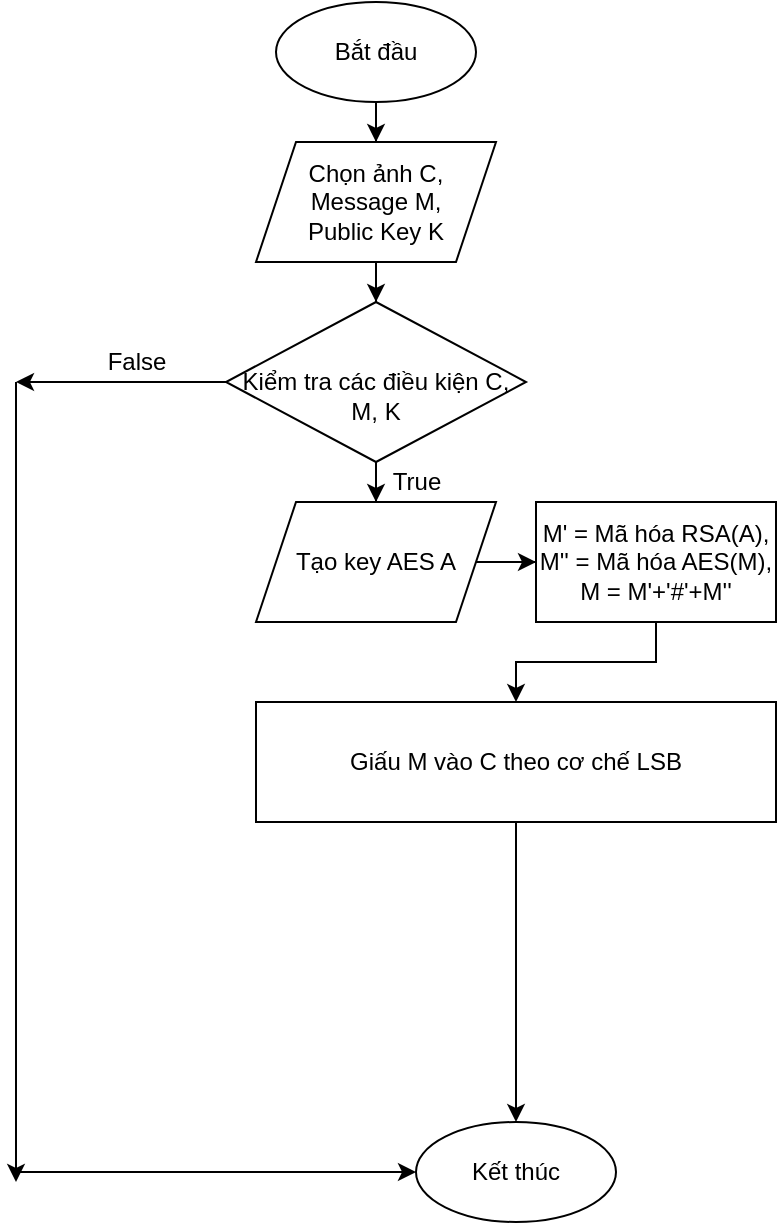 <mxfile version="14.0.1" type="github">
  <diagram id="znqmKikm2OQu4AAyznZ4" name="Page-1">
    <mxGraphModel dx="1422" dy="794" grid="1" gridSize="10" guides="1" tooltips="1" connect="1" arrows="1" fold="1" page="1" pageScale="1" pageWidth="1654" pageHeight="2336" math="0" shadow="0">
      <root>
        <mxCell id="0" />
        <mxCell id="1" parent="0" />
        <mxCell id="rsEwW4tAbGOP4yWRJ9ht-3" style="edgeStyle=orthogonalEdgeStyle;rounded=0;orthogonalLoop=1;jettySize=auto;html=1;entryX=0.5;entryY=0;entryDx=0;entryDy=0;" edge="1" parent="1" source="rsEwW4tAbGOP4yWRJ9ht-1" target="rsEwW4tAbGOP4yWRJ9ht-2">
          <mxGeometry relative="1" as="geometry" />
        </mxCell>
        <mxCell id="rsEwW4tAbGOP4yWRJ9ht-1" value="Bắt đầu" style="ellipse;whiteSpace=wrap;html=1;" vertex="1" parent="1">
          <mxGeometry x="340" y="50" width="100" height="50" as="geometry" />
        </mxCell>
        <mxCell id="rsEwW4tAbGOP4yWRJ9ht-5" style="edgeStyle=orthogonalEdgeStyle;rounded=0;orthogonalLoop=1;jettySize=auto;html=1;entryX=0.5;entryY=0;entryDx=0;entryDy=0;" edge="1" parent="1" source="rsEwW4tAbGOP4yWRJ9ht-2" target="rsEwW4tAbGOP4yWRJ9ht-4">
          <mxGeometry relative="1" as="geometry" />
        </mxCell>
        <mxCell id="rsEwW4tAbGOP4yWRJ9ht-2" value="Chọn ảnh C,&lt;br&gt;Message M,&lt;br&gt;Public Key K" style="shape=parallelogram;perimeter=parallelogramPerimeter;whiteSpace=wrap;html=1;fixedSize=1;" vertex="1" parent="1">
          <mxGeometry x="330" y="120" width="120" height="60" as="geometry" />
        </mxCell>
        <mxCell id="rsEwW4tAbGOP4yWRJ9ht-7" style="edgeStyle=orthogonalEdgeStyle;rounded=0;orthogonalLoop=1;jettySize=auto;html=1;" edge="1" parent="1" source="rsEwW4tAbGOP4yWRJ9ht-4">
          <mxGeometry relative="1" as="geometry">
            <mxPoint x="210" y="240" as="targetPoint" />
          </mxGeometry>
        </mxCell>
        <mxCell id="rsEwW4tAbGOP4yWRJ9ht-12" style="edgeStyle=orthogonalEdgeStyle;rounded=0;orthogonalLoop=1;jettySize=auto;html=1;entryX=0.5;entryY=0;entryDx=0;entryDy=0;" edge="1" parent="1" source="rsEwW4tAbGOP4yWRJ9ht-4" target="rsEwW4tAbGOP4yWRJ9ht-11">
          <mxGeometry relative="1" as="geometry" />
        </mxCell>
        <mxCell id="rsEwW4tAbGOP4yWRJ9ht-4" value="&lt;br&gt;Kiểm tra các điều kiện C, M, K" style="rhombus;whiteSpace=wrap;html=1;" vertex="1" parent="1">
          <mxGeometry x="315" y="200" width="150" height="80" as="geometry" />
        </mxCell>
        <mxCell id="rsEwW4tAbGOP4yWRJ9ht-6" value="Kết thúc&lt;br&gt;" style="ellipse;whiteSpace=wrap;html=1;" vertex="1" parent="1">
          <mxGeometry x="410" y="610" width="100" height="50" as="geometry" />
        </mxCell>
        <mxCell id="rsEwW4tAbGOP4yWRJ9ht-8" value="" style="endArrow=classic;html=1;" edge="1" parent="1">
          <mxGeometry width="50" height="50" relative="1" as="geometry">
            <mxPoint x="210" y="240" as="sourcePoint" />
            <mxPoint x="210" y="640" as="targetPoint" />
          </mxGeometry>
        </mxCell>
        <mxCell id="rsEwW4tAbGOP4yWRJ9ht-9" value="" style="endArrow=classic;html=1;entryX=0;entryY=0.5;entryDx=0;entryDy=0;" edge="1" parent="1" target="rsEwW4tAbGOP4yWRJ9ht-6">
          <mxGeometry width="50" height="50" relative="1" as="geometry">
            <mxPoint x="210" y="635" as="sourcePoint" />
            <mxPoint x="440" y="440" as="targetPoint" />
          </mxGeometry>
        </mxCell>
        <mxCell id="rsEwW4tAbGOP4yWRJ9ht-10" value="False" style="text;html=1;align=center;verticalAlign=middle;resizable=0;points=[];autosize=1;" vertex="1" parent="1">
          <mxGeometry x="250" y="220" width="40" height="20" as="geometry" />
        </mxCell>
        <mxCell id="rsEwW4tAbGOP4yWRJ9ht-15" style="edgeStyle=orthogonalEdgeStyle;rounded=0;orthogonalLoop=1;jettySize=auto;html=1;" edge="1" parent="1" source="rsEwW4tAbGOP4yWRJ9ht-11" target="rsEwW4tAbGOP4yWRJ9ht-14">
          <mxGeometry relative="1" as="geometry" />
        </mxCell>
        <mxCell id="rsEwW4tAbGOP4yWRJ9ht-11" value="Tạo key AES A" style="shape=parallelogram;perimeter=parallelogramPerimeter;whiteSpace=wrap;html=1;fixedSize=1;" vertex="1" parent="1">
          <mxGeometry x="330" y="300" width="120" height="60" as="geometry" />
        </mxCell>
        <mxCell id="rsEwW4tAbGOP4yWRJ9ht-13" value="True" style="text;html=1;align=center;verticalAlign=middle;resizable=0;points=[];autosize=1;" vertex="1" parent="1">
          <mxGeometry x="390" y="280" width="40" height="20" as="geometry" />
        </mxCell>
        <mxCell id="rsEwW4tAbGOP4yWRJ9ht-18" style="edgeStyle=orthogonalEdgeStyle;rounded=0;orthogonalLoop=1;jettySize=auto;html=1;entryX=0.5;entryY=0;entryDx=0;entryDy=0;" edge="1" parent="1" source="rsEwW4tAbGOP4yWRJ9ht-14" target="rsEwW4tAbGOP4yWRJ9ht-16">
          <mxGeometry relative="1" as="geometry" />
        </mxCell>
        <mxCell id="rsEwW4tAbGOP4yWRJ9ht-14" value="M&#39; = Mã hóa RSA(A),&lt;br&gt;M&#39;&#39; = Mã hóa AES(M),&lt;br&gt;M = M&#39;+&#39;#&#39;+M&#39;&#39;" style="rounded=0;whiteSpace=wrap;html=1;" vertex="1" parent="1">
          <mxGeometry x="470" y="300" width="120" height="60" as="geometry" />
        </mxCell>
        <mxCell id="rsEwW4tAbGOP4yWRJ9ht-19" style="edgeStyle=orthogonalEdgeStyle;rounded=0;orthogonalLoop=1;jettySize=auto;html=1;" edge="1" parent="1" source="rsEwW4tAbGOP4yWRJ9ht-16" target="rsEwW4tAbGOP4yWRJ9ht-6">
          <mxGeometry relative="1" as="geometry" />
        </mxCell>
        <mxCell id="rsEwW4tAbGOP4yWRJ9ht-16" value="Giấu M vào C theo cơ chế LSB" style="rounded=0;whiteSpace=wrap;html=1;" vertex="1" parent="1">
          <mxGeometry x="330" y="400" width="260" height="60" as="geometry" />
        </mxCell>
      </root>
    </mxGraphModel>
  </diagram>
</mxfile>
